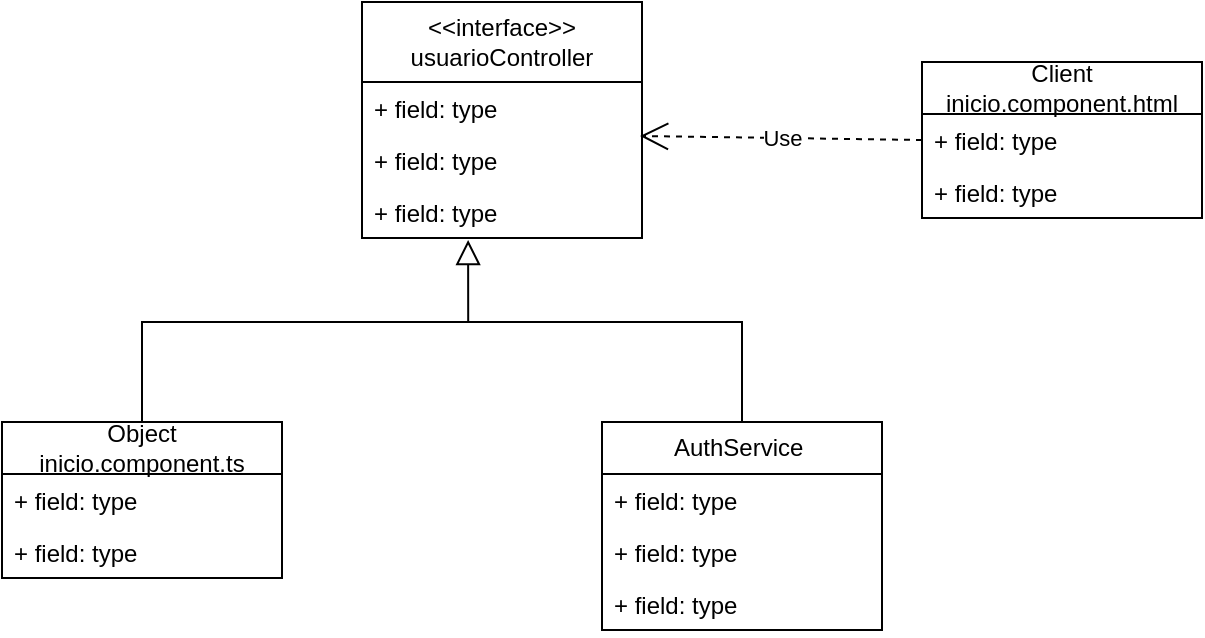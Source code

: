 <mxfile version="22.1.5" type="github">
  <diagram name="Página-1" id="q3beYC9xj30RADRhZBSP">
    <mxGraphModel dx="880" dy="468" grid="1" gridSize="10" guides="1" tooltips="1" connect="1" arrows="1" fold="1" page="1" pageScale="1" pageWidth="827" pageHeight="1169" math="0" shadow="0">
      <root>
        <mxCell id="0" />
        <mxCell id="1" parent="0" />
        <mxCell id="1XyXs4jXueNtVnnvSLGB-1" value="&amp;lt;&amp;lt;interface&amp;gt;&amp;gt;&lt;br&gt;usuarioController" style="swimlane;fontStyle=0;childLayout=stackLayout;horizontal=1;startSize=40;fillColor=none;horizontalStack=0;resizeParent=1;resizeParentMax=0;resizeLast=0;collapsible=1;marginBottom=0;whiteSpace=wrap;html=1;" vertex="1" parent="1">
          <mxGeometry x="190" y="110" width="140" height="118" as="geometry" />
        </mxCell>
        <mxCell id="1XyXs4jXueNtVnnvSLGB-2" value="+ field: type" style="text;strokeColor=none;fillColor=none;align=left;verticalAlign=top;spacingLeft=4;spacingRight=4;overflow=hidden;rotatable=0;points=[[0,0.5],[1,0.5]];portConstraint=eastwest;whiteSpace=wrap;html=1;" vertex="1" parent="1XyXs4jXueNtVnnvSLGB-1">
          <mxGeometry y="40" width="140" height="26" as="geometry" />
        </mxCell>
        <mxCell id="1XyXs4jXueNtVnnvSLGB-3" value="+ field: type" style="text;strokeColor=none;fillColor=none;align=left;verticalAlign=top;spacingLeft=4;spacingRight=4;overflow=hidden;rotatable=0;points=[[0,0.5],[1,0.5]];portConstraint=eastwest;whiteSpace=wrap;html=1;" vertex="1" parent="1XyXs4jXueNtVnnvSLGB-1">
          <mxGeometry y="66" width="140" height="26" as="geometry" />
        </mxCell>
        <mxCell id="1XyXs4jXueNtVnnvSLGB-4" value="+ field: type" style="text;strokeColor=none;fillColor=none;align=left;verticalAlign=top;spacingLeft=4;spacingRight=4;overflow=hidden;rotatable=0;points=[[0,0.5],[1,0.5]];portConstraint=eastwest;whiteSpace=wrap;html=1;" vertex="1" parent="1XyXs4jXueNtVnnvSLGB-1">
          <mxGeometry y="92" width="140" height="26" as="geometry" />
        </mxCell>
        <mxCell id="1XyXs4jXueNtVnnvSLGB-5" value="Client&lt;br&gt;inicio.component.html" style="swimlane;fontStyle=0;childLayout=stackLayout;horizontal=1;startSize=26;fillColor=none;horizontalStack=0;resizeParent=1;resizeParentMax=0;resizeLast=0;collapsible=1;marginBottom=0;whiteSpace=wrap;html=1;" vertex="1" parent="1">
          <mxGeometry x="470" y="140" width="140" height="78" as="geometry" />
        </mxCell>
        <mxCell id="1XyXs4jXueNtVnnvSLGB-7" value="+ field: type" style="text;strokeColor=none;fillColor=none;align=left;verticalAlign=top;spacingLeft=4;spacingRight=4;overflow=hidden;rotatable=0;points=[[0,0.5],[1,0.5]];portConstraint=eastwest;whiteSpace=wrap;html=1;" vertex="1" parent="1XyXs4jXueNtVnnvSLGB-5">
          <mxGeometry y="26" width="140" height="26" as="geometry" />
        </mxCell>
        <mxCell id="1XyXs4jXueNtVnnvSLGB-8" value="+ field: type" style="text;strokeColor=none;fillColor=none;align=left;verticalAlign=top;spacingLeft=4;spacingRight=4;overflow=hidden;rotatable=0;points=[[0,0.5],[1,0.5]];portConstraint=eastwest;whiteSpace=wrap;html=1;" vertex="1" parent="1XyXs4jXueNtVnnvSLGB-5">
          <mxGeometry y="52" width="140" height="26" as="geometry" />
        </mxCell>
        <mxCell id="1XyXs4jXueNtVnnvSLGB-9" value="Object&lt;br&gt;inicio.component.ts" style="swimlane;fontStyle=0;childLayout=stackLayout;horizontal=1;startSize=26;fillColor=none;horizontalStack=0;resizeParent=1;resizeParentMax=0;resizeLast=0;collapsible=1;marginBottom=0;whiteSpace=wrap;html=1;" vertex="1" parent="1">
          <mxGeometry x="10" y="320" width="140" height="78" as="geometry" />
        </mxCell>
        <mxCell id="1XyXs4jXueNtVnnvSLGB-10" value="+ field: type" style="text;strokeColor=none;fillColor=none;align=left;verticalAlign=top;spacingLeft=4;spacingRight=4;overflow=hidden;rotatable=0;points=[[0,0.5],[1,0.5]];portConstraint=eastwest;whiteSpace=wrap;html=1;" vertex="1" parent="1XyXs4jXueNtVnnvSLGB-9">
          <mxGeometry y="26" width="140" height="26" as="geometry" />
        </mxCell>
        <mxCell id="1XyXs4jXueNtVnnvSLGB-12" value="+ field: type" style="text;strokeColor=none;fillColor=none;align=left;verticalAlign=top;spacingLeft=4;spacingRight=4;overflow=hidden;rotatable=0;points=[[0,0.5],[1,0.5]];portConstraint=eastwest;whiteSpace=wrap;html=1;" vertex="1" parent="1XyXs4jXueNtVnnvSLGB-9">
          <mxGeometry y="52" width="140" height="26" as="geometry" />
        </mxCell>
        <mxCell id="1XyXs4jXueNtVnnvSLGB-13" value="AuthService&amp;nbsp;" style="swimlane;fontStyle=0;childLayout=stackLayout;horizontal=1;startSize=26;fillColor=none;horizontalStack=0;resizeParent=1;resizeParentMax=0;resizeLast=0;collapsible=1;marginBottom=0;whiteSpace=wrap;html=1;" vertex="1" parent="1">
          <mxGeometry x="310" y="320" width="140" height="104" as="geometry" />
        </mxCell>
        <mxCell id="1XyXs4jXueNtVnnvSLGB-14" value="+ field: type" style="text;strokeColor=none;fillColor=none;align=left;verticalAlign=top;spacingLeft=4;spacingRight=4;overflow=hidden;rotatable=0;points=[[0,0.5],[1,0.5]];portConstraint=eastwest;whiteSpace=wrap;html=1;" vertex="1" parent="1XyXs4jXueNtVnnvSLGB-13">
          <mxGeometry y="26" width="140" height="26" as="geometry" />
        </mxCell>
        <mxCell id="1XyXs4jXueNtVnnvSLGB-15" value="+ field: type" style="text;strokeColor=none;fillColor=none;align=left;verticalAlign=top;spacingLeft=4;spacingRight=4;overflow=hidden;rotatable=0;points=[[0,0.5],[1,0.5]];portConstraint=eastwest;whiteSpace=wrap;html=1;" vertex="1" parent="1XyXs4jXueNtVnnvSLGB-13">
          <mxGeometry y="52" width="140" height="26" as="geometry" />
        </mxCell>
        <mxCell id="1XyXs4jXueNtVnnvSLGB-16" value="+ field: type" style="text;strokeColor=none;fillColor=none;align=left;verticalAlign=top;spacingLeft=4;spacingRight=4;overflow=hidden;rotatable=0;points=[[0,0.5],[1,0.5]];portConstraint=eastwest;whiteSpace=wrap;html=1;" vertex="1" parent="1XyXs4jXueNtVnnvSLGB-13">
          <mxGeometry y="78" width="140" height="26" as="geometry" />
        </mxCell>
        <mxCell id="1XyXs4jXueNtVnnvSLGB-17" value="Use" style="endArrow=open;endSize=12;dashed=1;html=1;rounded=0;exitX=0;exitY=0.5;exitDx=0;exitDy=0;entryX=0.993;entryY=0.038;entryDx=0;entryDy=0;entryPerimeter=0;" edge="1" parent="1" source="1XyXs4jXueNtVnnvSLGB-7" target="1XyXs4jXueNtVnnvSLGB-3">
          <mxGeometry width="160" relative="1" as="geometry">
            <mxPoint x="330" y="250" as="sourcePoint" />
            <mxPoint x="490" y="250" as="targetPoint" />
          </mxGeometry>
        </mxCell>
        <mxCell id="1XyXs4jXueNtVnnvSLGB-18" style="edgeStyle=orthogonalEdgeStyle;rounded=0;orthogonalLoop=1;jettySize=auto;html=1;exitX=0.5;exitY=0;exitDx=0;exitDy=0;endArrow=none;endFill=0;" edge="1" parent="1" source="1XyXs4jXueNtVnnvSLGB-9">
          <mxGeometry relative="1" as="geometry">
            <mxPoint x="243" y="270" as="targetPoint" />
            <Array as="points">
              <mxPoint x="80" y="270" />
              <mxPoint x="243" y="270" />
            </Array>
          </mxGeometry>
        </mxCell>
        <mxCell id="1XyXs4jXueNtVnnvSLGB-19" style="edgeStyle=orthogonalEdgeStyle;rounded=0;orthogonalLoop=1;jettySize=auto;html=1;exitX=0.5;exitY=0;exitDx=0;exitDy=0;entryX=0.379;entryY=1.038;entryDx=0;entryDy=0;entryPerimeter=0;endArrow=block;endFill=0;endSize=10;" edge="1" parent="1" source="1XyXs4jXueNtVnnvSLGB-13" target="1XyXs4jXueNtVnnvSLGB-4">
          <mxGeometry relative="1" as="geometry">
            <Array as="points">
              <mxPoint x="380" y="270" />
              <mxPoint x="243" y="270" />
            </Array>
          </mxGeometry>
        </mxCell>
      </root>
    </mxGraphModel>
  </diagram>
</mxfile>
